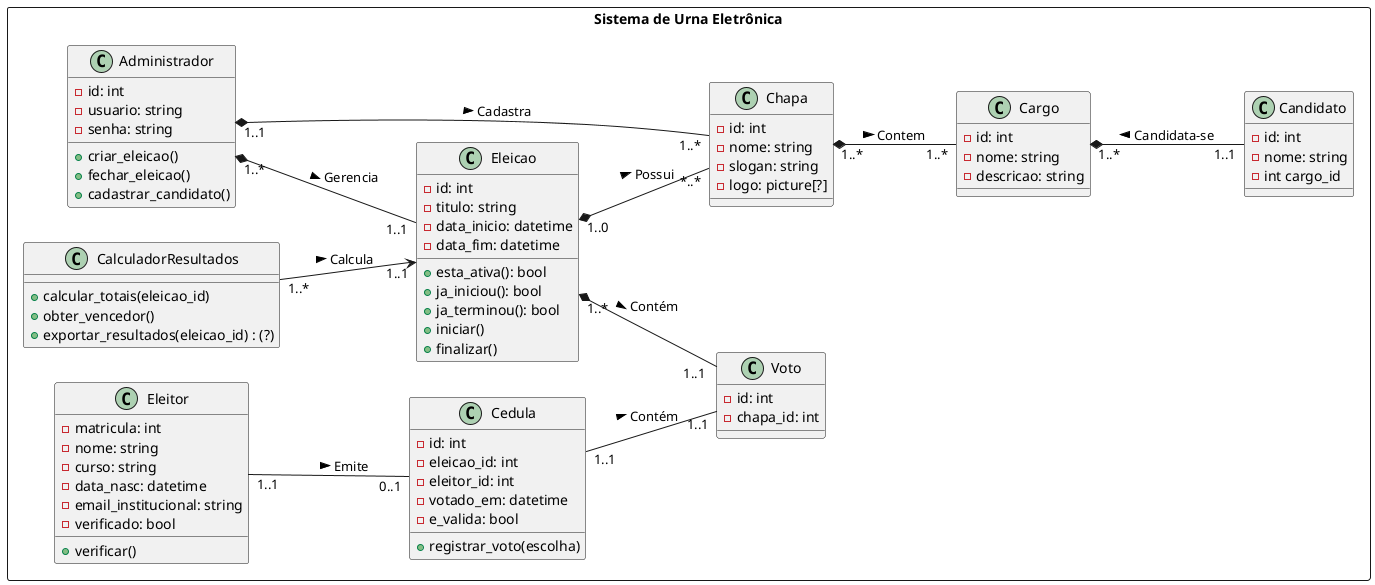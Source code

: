 @startuml
left to right direction

rectangle "Sistema de Urna Eletrônica" {

    class Eleicao {
        -id: int
        -titulo: string
        -data_inicio: datetime
        -data_fim: datetime

        +esta_ativa(): bool
        +ja_iniciou(): bool
        +ja_terminou(): bool
        +iniciar()
        +finalizar()
    }

    class Cargo {
        -id: int
        -nome: string
        -descricao: string
    }

    class Candidato {
        -id: int
        -nome: string
        -int cargo_id
    }

    class Chapa{
        -id: int
        -nome: string
        -slogan: string
        -logo: picture[?]
    }

    class Eleitor {
        -matricula: int
        -nome: string
        -curso: string
        -data_nasc: datetime
        -email_institucional: string
        -verificado: bool

        +verificar()
    }

    class Voto {
        -id: int
        -chapa_id: int
    }

    class Cedula {
        -id: int
        -eleicao_id: int
        -eleitor_id: int
        -votado_em: datetime
        -e_valida: bool

        +registrar_voto(escolha)
    }


    class Administrador {
        -id: int
        -usuario: string
        -senha: string

        +criar_eleicao()
        +fechar_eleicao()
        +cadastrar_candidato()
    }

    class CalculadorResultados {
        +calcular_totais(eleicao_id)
        +obter_vencedor()
        +exportar_resultados(eleicao_id) : (?)
    }

    Chapa "1..*" *-- "1..*" Cargo : > Contem
    Cargo "1..*" *-- "1..1" Candidato : Candidata-se <
    Eleicao "1..0" *-- "*..*" Chapa : > Possui
    Eleitor "1..1" -- "0..1" Cedula : > Emite
    Cedula "1..1" -- "1..1" Voto : > Contém
    Administrador "1..*" *-- "1..1" Eleicao : > Gerencia
    CalculadorResultados "1..*" --> "1..1" Eleicao : > Calcula
    Administrador "1..1" *-  "1..*" Chapa : > Cadastra
    Eleicao "1..* " *--  "1..1 " Voto: > Contém
}

@enduml